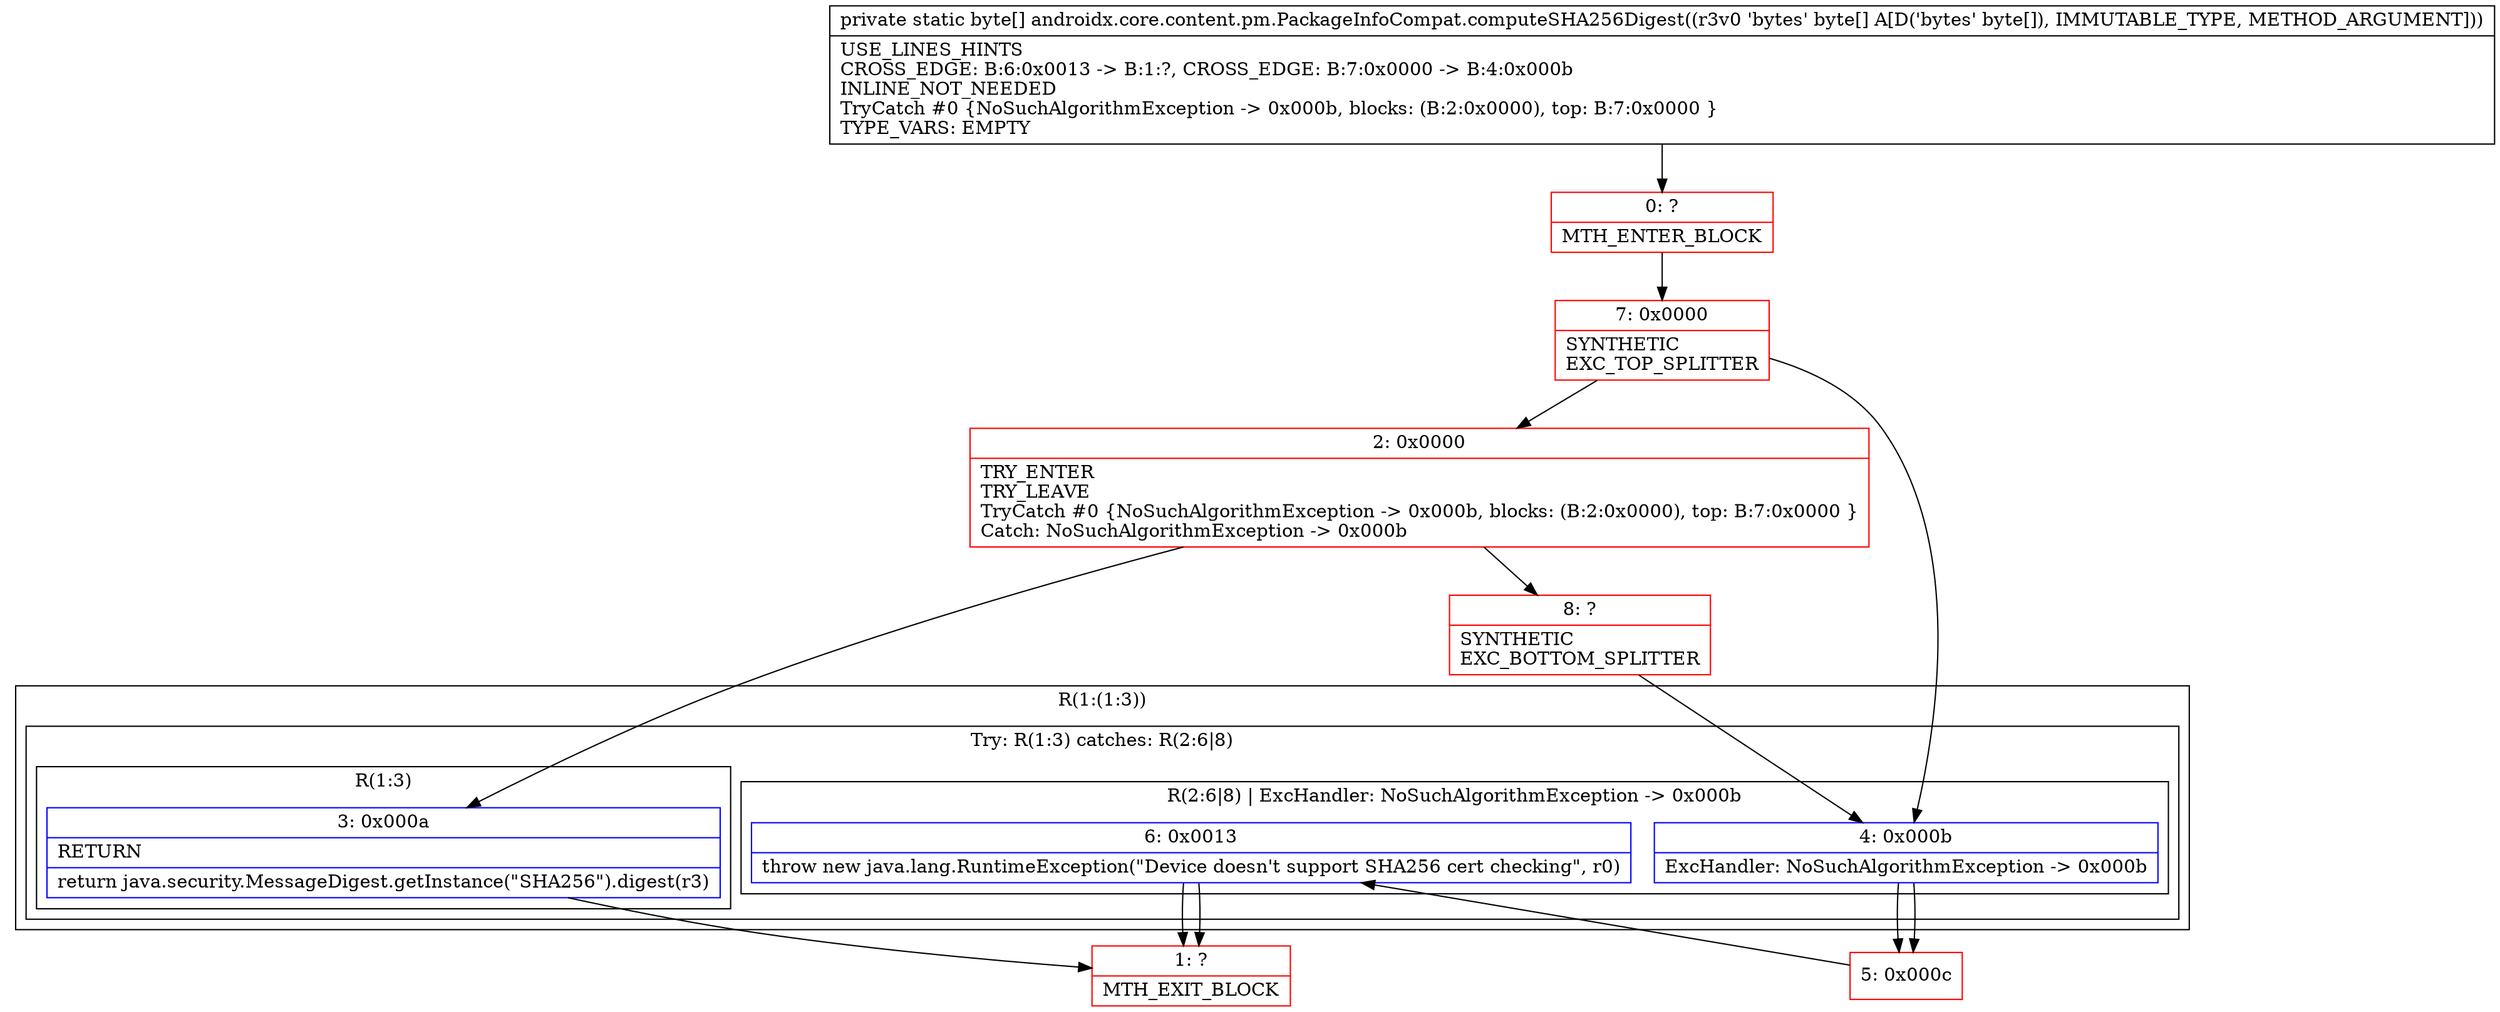 digraph "CFG forandroidx.core.content.pm.PackageInfoCompat.computeSHA256Digest([B)[B" {
subgraph cluster_Region_1410167234 {
label = "R(1:(1:3))";
node [shape=record,color=blue];
subgraph cluster_TryCatchRegion_1763448831 {
label = "Try: R(1:3) catches: R(2:6|8)";
node [shape=record,color=blue];
subgraph cluster_Region_865942737 {
label = "R(1:3)";
node [shape=record,color=blue];
Node_3 [shape=record,label="{3\:\ 0x000a|RETURN\l|return java.security.MessageDigest.getInstance(\"SHA256\").digest(r3)\l}"];
}
subgraph cluster_Region_324646724 {
label = "R(2:6|8) | ExcHandler: NoSuchAlgorithmException \-\> 0x000b\l";
node [shape=record,color=blue];
Node_4 [shape=record,label="{4\:\ 0x000b|ExcHandler: NoSuchAlgorithmException \-\> 0x000b\l}"];
Node_6 [shape=record,label="{6\:\ 0x0013|throw new java.lang.RuntimeException(\"Device doesn't support SHA256 cert checking\", r0)\l}"];
}
}
}
subgraph cluster_Region_324646724 {
label = "R(2:6|8) | ExcHandler: NoSuchAlgorithmException \-\> 0x000b\l";
node [shape=record,color=blue];
Node_4 [shape=record,label="{4\:\ 0x000b|ExcHandler: NoSuchAlgorithmException \-\> 0x000b\l}"];
Node_6 [shape=record,label="{6\:\ 0x0013|throw new java.lang.RuntimeException(\"Device doesn't support SHA256 cert checking\", r0)\l}"];
}
Node_0 [shape=record,color=red,label="{0\:\ ?|MTH_ENTER_BLOCK\l}"];
Node_7 [shape=record,color=red,label="{7\:\ 0x0000|SYNTHETIC\lEXC_TOP_SPLITTER\l}"];
Node_2 [shape=record,color=red,label="{2\:\ 0x0000|TRY_ENTER\lTRY_LEAVE\lTryCatch #0 \{NoSuchAlgorithmException \-\> 0x000b, blocks: (B:2:0x0000), top: B:7:0x0000 \}\lCatch: NoSuchAlgorithmException \-\> 0x000b\l}"];
Node_1 [shape=record,color=red,label="{1\:\ ?|MTH_EXIT_BLOCK\l}"];
Node_8 [shape=record,color=red,label="{8\:\ ?|SYNTHETIC\lEXC_BOTTOM_SPLITTER\l}"];
Node_5 [shape=record,color=red,label="{5\:\ 0x000c}"];
MethodNode[shape=record,label="{private static byte[] androidx.core.content.pm.PackageInfoCompat.computeSHA256Digest((r3v0 'bytes' byte[] A[D('bytes' byte[]), IMMUTABLE_TYPE, METHOD_ARGUMENT]))  | USE_LINES_HINTS\lCROSS_EDGE: B:6:0x0013 \-\> B:1:?, CROSS_EDGE: B:7:0x0000 \-\> B:4:0x000b\lINLINE_NOT_NEEDED\lTryCatch #0 \{NoSuchAlgorithmException \-\> 0x000b, blocks: (B:2:0x0000), top: B:7:0x0000 \}\lTYPE_VARS: EMPTY\l}"];
MethodNode -> Node_0;Node_3 -> Node_1;
Node_4 -> Node_5;
Node_6 -> Node_1;
Node_4 -> Node_5;
Node_6 -> Node_1;
Node_0 -> Node_7;
Node_7 -> Node_2;
Node_7 -> Node_4;
Node_2 -> Node_3;
Node_2 -> Node_8;
Node_8 -> Node_4;
Node_5 -> Node_6;
}

